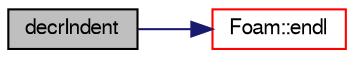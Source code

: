 digraph "decrIndent"
{
  bgcolor="transparent";
  edge [fontname="FreeSans",fontsize="10",labelfontname="FreeSans",labelfontsize="10"];
  node [fontname="FreeSans",fontsize="10",shape=record];
  rankdir="LR";
  Node5589 [label="decrIndent",height=0.2,width=0.4,color="black", fillcolor="grey75", style="filled", fontcolor="black"];
  Node5589 -> Node5590 [color="midnightblue",fontsize="10",style="solid",fontname="FreeSans"];
  Node5590 [label="Foam::endl",height=0.2,width=0.4,color="red",URL="$a21124.html#a2db8fe02a0d3909e9351bb4275b23ce4",tooltip="Add newline and flush stream. "];
}
